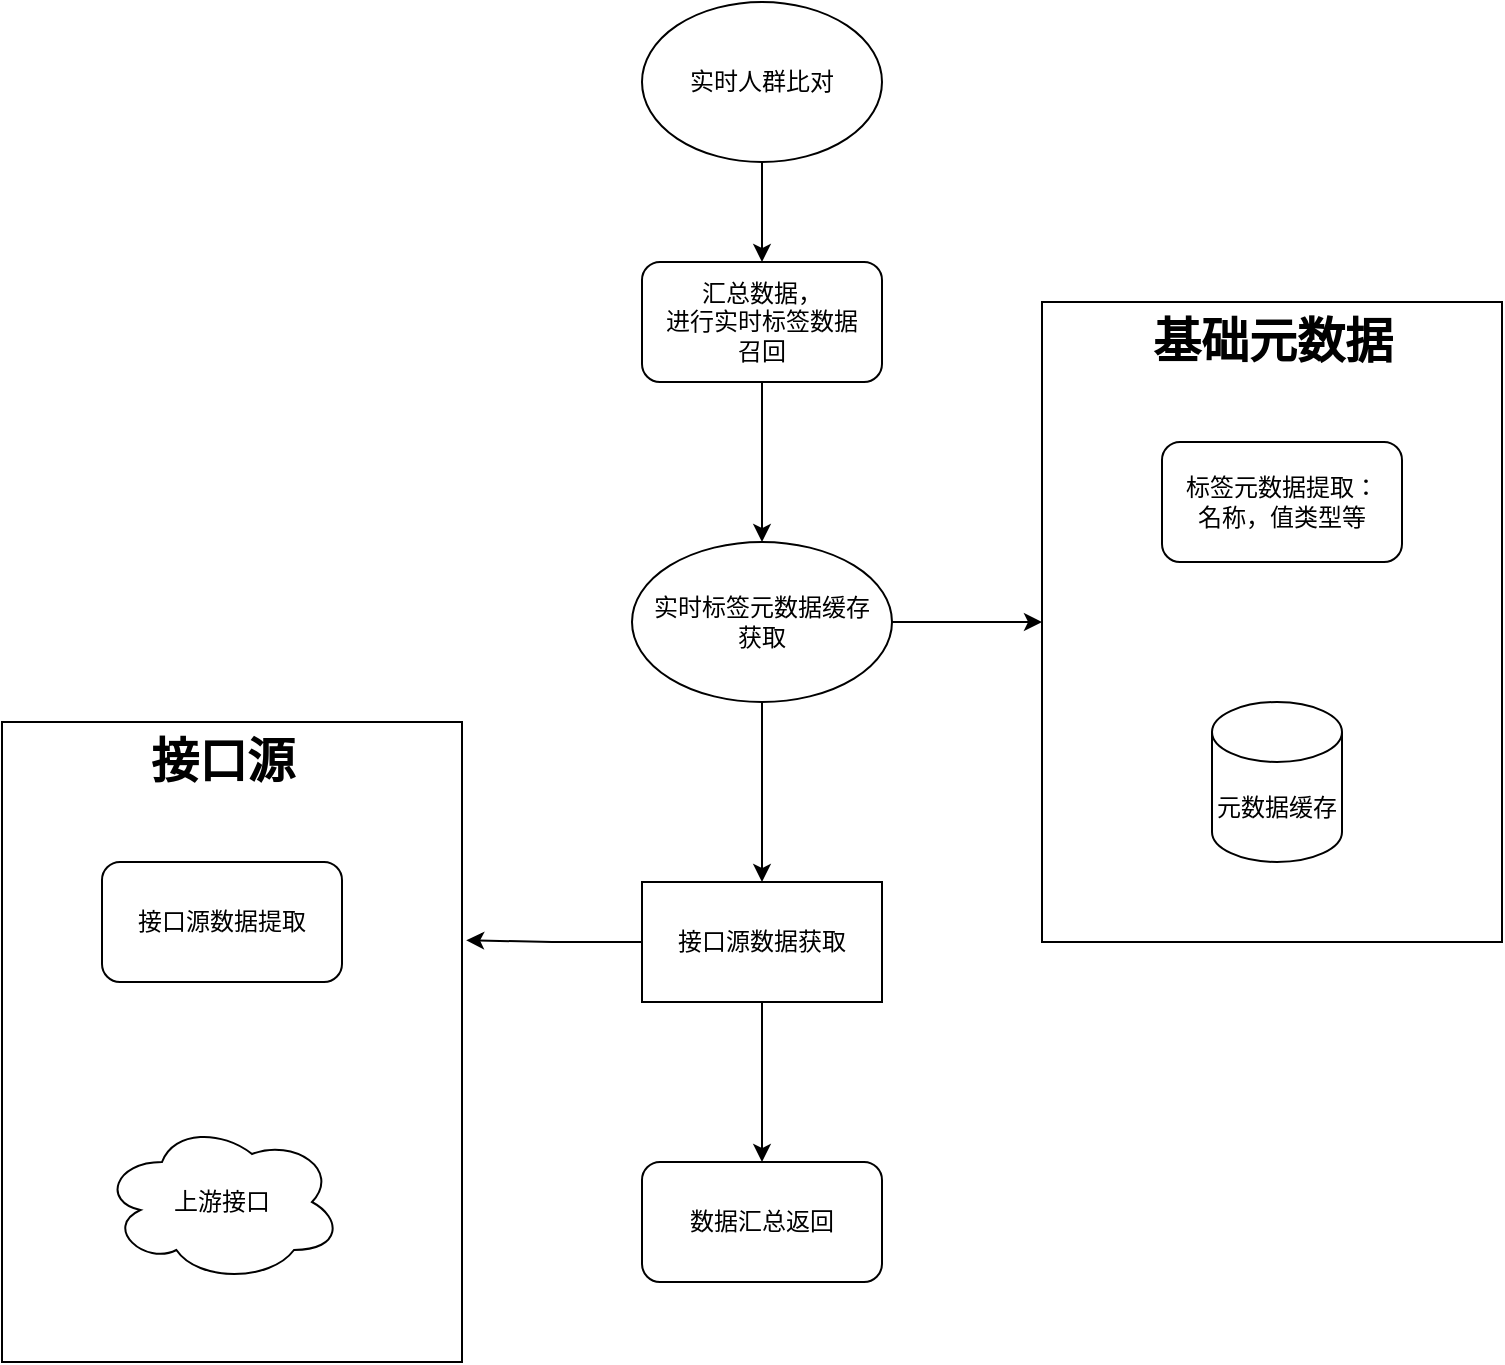<mxfile version="28.2.5">
  <diagram name="第 1 页" id="kR8XRyEq55Ck-Me1bEww">
    <mxGraphModel dx="1018" dy="1824" grid="1" gridSize="10" guides="1" tooltips="1" connect="1" arrows="1" fold="1" page="1" pageScale="1" pageWidth="827" pageHeight="1169" math="0" shadow="0">
      <root>
        <mxCell id="0" />
        <mxCell id="1" parent="0" />
        <mxCell id="Q13Pztqq7FikdaKVvbH1-21" style="edgeStyle=orthogonalEdgeStyle;rounded=0;orthogonalLoop=1;jettySize=auto;html=1;entryX=0;entryY=0.5;entryDx=0;entryDy=0;" edge="1" parent="1" source="Q13Pztqq7FikdaKVvbH1-1" target="Q13Pztqq7FikdaKVvbH1-11">
          <mxGeometry relative="1" as="geometry" />
        </mxCell>
        <mxCell id="Q13Pztqq7FikdaKVvbH1-23" value="" style="edgeStyle=orthogonalEdgeStyle;rounded=0;orthogonalLoop=1;jettySize=auto;html=1;" edge="1" parent="1" source="Q13Pztqq7FikdaKVvbH1-1" target="Q13Pztqq7FikdaKVvbH1-22">
          <mxGeometry relative="1" as="geometry" />
        </mxCell>
        <mxCell id="Q13Pztqq7FikdaKVvbH1-1" value="实时标签元数据缓存&lt;div&gt;获取&lt;/div&gt;" style="ellipse;whiteSpace=wrap;html=1;" vertex="1" parent="1">
          <mxGeometry x="315" y="10" width="130" height="80" as="geometry" />
        </mxCell>
        <mxCell id="Q13Pztqq7FikdaKVvbH1-2" value="" style="rounded=0;whiteSpace=wrap;html=1;" vertex="1" parent="1">
          <mxGeometry y="100" width="230" height="320" as="geometry" />
        </mxCell>
        <mxCell id="Q13Pztqq7FikdaKVvbH1-3" value="接口源" style="text;strokeColor=none;fillColor=none;html=1;fontSize=24;fontStyle=1;verticalAlign=middle;align=center;" vertex="1" parent="1">
          <mxGeometry x="60" y="100" width="100" height="40" as="geometry" />
        </mxCell>
        <mxCell id="Q13Pztqq7FikdaKVvbH1-4" value="上游接口" style="ellipse;shape=cloud;whiteSpace=wrap;html=1;" vertex="1" parent="1">
          <mxGeometry x="50" y="300" width="120" height="80" as="geometry" />
        </mxCell>
        <mxCell id="Q13Pztqq7FikdaKVvbH1-8" value="" style="edgeStyle=orthogonalEdgeStyle;rounded=0;orthogonalLoop=1;jettySize=auto;html=1;" edge="1" parent="1" source="Q13Pztqq7FikdaKVvbH1-5" target="Q13Pztqq7FikdaKVvbH1-7">
          <mxGeometry relative="1" as="geometry" />
        </mxCell>
        <mxCell id="Q13Pztqq7FikdaKVvbH1-5" value="实时人群比对" style="ellipse;whiteSpace=wrap;html=1;" vertex="1" parent="1">
          <mxGeometry x="320" y="-260" width="120" height="80" as="geometry" />
        </mxCell>
        <mxCell id="Q13Pztqq7FikdaKVvbH1-9" value="" style="edgeStyle=orthogonalEdgeStyle;rounded=0;orthogonalLoop=1;jettySize=auto;html=1;" edge="1" parent="1" source="Q13Pztqq7FikdaKVvbH1-7" target="Q13Pztqq7FikdaKVvbH1-1">
          <mxGeometry relative="1" as="geometry" />
        </mxCell>
        <mxCell id="Q13Pztqq7FikdaKVvbH1-7" value="汇总数据，&lt;div&gt;进行实时标签数据&lt;/div&gt;&lt;div&gt;召回&lt;/div&gt;" style="rounded=1;whiteSpace=wrap;html=1;" vertex="1" parent="1">
          <mxGeometry x="320" y="-130" width="120" height="60" as="geometry" />
        </mxCell>
        <mxCell id="Q13Pztqq7FikdaKVvbH1-11" value="" style="rounded=0;whiteSpace=wrap;html=1;" vertex="1" parent="1">
          <mxGeometry x="520" y="-110" width="230" height="320" as="geometry" />
        </mxCell>
        <mxCell id="Q13Pztqq7FikdaKVvbH1-12" value="基础元数据" style="text;strokeColor=none;fillColor=none;html=1;fontSize=24;fontStyle=1;verticalAlign=middle;align=center;" vertex="1" parent="1">
          <mxGeometry x="585" y="-110" width="100" height="40" as="geometry" />
        </mxCell>
        <mxCell id="Q13Pztqq7FikdaKVvbH1-14" value="元数据缓存" style="shape=cylinder3;whiteSpace=wrap;html=1;boundedLbl=1;backgroundOutline=1;size=15;" vertex="1" parent="1">
          <mxGeometry x="605" y="90" width="65" height="80" as="geometry" />
        </mxCell>
        <mxCell id="Q13Pztqq7FikdaKVvbH1-15" value="接口源数据提取" style="rounded=1;whiteSpace=wrap;html=1;" vertex="1" parent="1">
          <mxGeometry x="50" y="170" width="120" height="60" as="geometry" />
        </mxCell>
        <mxCell id="Q13Pztqq7FikdaKVvbH1-16" value="标签元数据提取：&lt;div&gt;名称，值类型等&lt;/div&gt;" style="rounded=1;whiteSpace=wrap;html=1;" vertex="1" parent="1">
          <mxGeometry x="580" y="-40" width="120" height="60" as="geometry" />
        </mxCell>
        <mxCell id="Q13Pztqq7FikdaKVvbH1-26" value="" style="edgeStyle=orthogonalEdgeStyle;rounded=0;orthogonalLoop=1;jettySize=auto;html=1;" edge="1" parent="1" source="Q13Pztqq7FikdaKVvbH1-22" target="Q13Pztqq7FikdaKVvbH1-25">
          <mxGeometry relative="1" as="geometry" />
        </mxCell>
        <mxCell id="Q13Pztqq7FikdaKVvbH1-22" value="接口源数据获取" style="whiteSpace=wrap;html=1;" vertex="1" parent="1">
          <mxGeometry x="320" y="180" width="120" height="60" as="geometry" />
        </mxCell>
        <mxCell id="Q13Pztqq7FikdaKVvbH1-24" style="edgeStyle=orthogonalEdgeStyle;rounded=0;orthogonalLoop=1;jettySize=auto;html=1;entryX=1.009;entryY=0.341;entryDx=0;entryDy=0;entryPerimeter=0;" edge="1" parent="1" source="Q13Pztqq7FikdaKVvbH1-22" target="Q13Pztqq7FikdaKVvbH1-2">
          <mxGeometry relative="1" as="geometry" />
        </mxCell>
        <mxCell id="Q13Pztqq7FikdaKVvbH1-25" value="数据汇总返回" style="rounded=1;whiteSpace=wrap;html=1;" vertex="1" parent="1">
          <mxGeometry x="320" y="320" width="120" height="60" as="geometry" />
        </mxCell>
      </root>
    </mxGraphModel>
  </diagram>
</mxfile>
